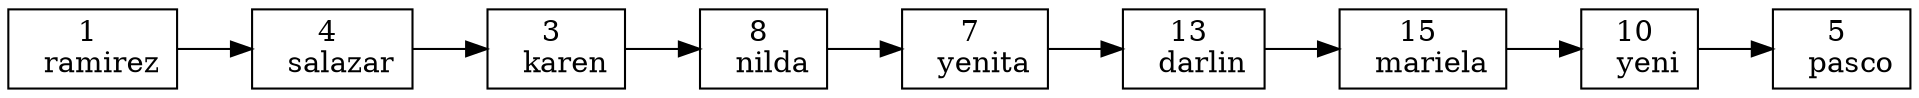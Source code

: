 digraph G{ 
graph[splines=ortho]; 
node[shape=record]; 
rankdir = LR; 
"1 \n  ramirez" 
 -> "4 \n  salazar" 
 -> "3 \n  karen" 
 -> "8 \n  nilda" 
 -> "7 \n  yenita" 
 -> "13 \n  darlin" 
 -> "15 \n  mariela" 
 -> "10 \n  yeni" 
 -> "5 \n  pasco" 
} 


